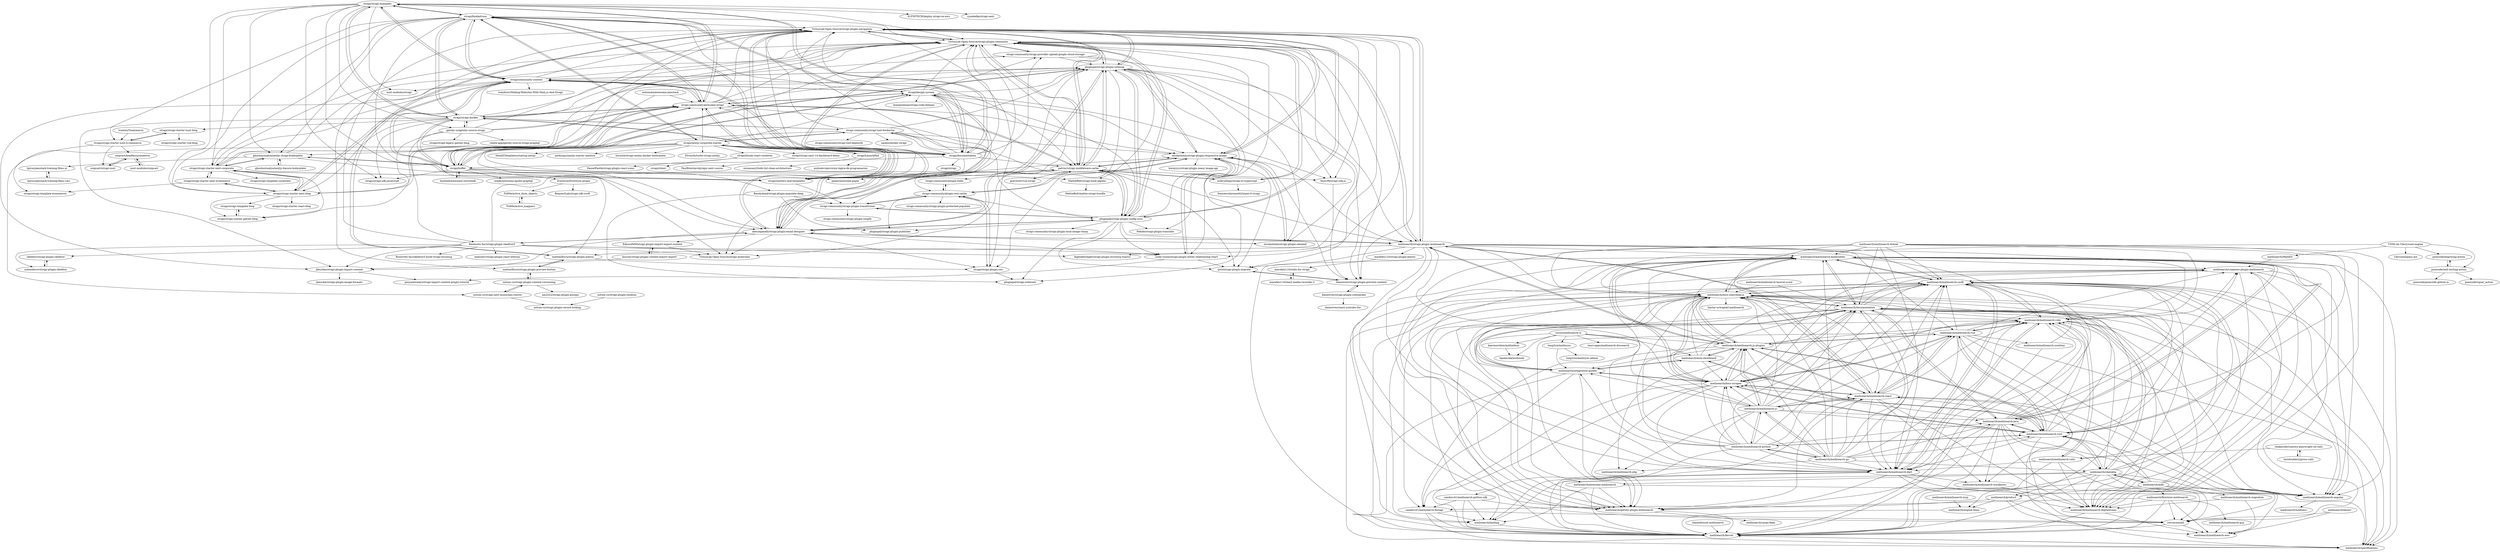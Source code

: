 digraph G {
"strapi/strapi-examples" -> "strapi/foodadvisor"
"strapi/strapi-examples" -> "strapi/strapi-docker"
"strapi/strapi-examples" -> "strapi-community/awesome-strapi"
"strapi/strapi-examples" -> "strapi/community-content"
"strapi/strapi-examples" -> "strapi/strapi-sdk-javascript"
"strapi/strapi-examples" -> "VirtusLab-Open-Source/strapi-plugin-comments"
"strapi/strapi-examples" -> "strapi/strapi-starter-next-blog"
"strapi/strapi-examples" -> "gatsby-uc/gatsby-source-strapi"
"strapi/strapi-examples" -> "61FINTECH/deploy-strapi-on-aws"
"strapi/strapi-examples" -> "strapi/buffet"
"strapi/strapi-examples" -> "strapi/strapi-starter-next-corporate"
"strapi/strapi-examples" -> "ryanbelke/strapi-next"
"strapi/strapi-examples" -> "ghoshnirmalya/nextjs-strapi-boilerplate"
"strapi/strapi-examples" -> "strapi/documentation"
"strapi/strapi-examples" -> "nuxt-modules/strapi" ["e"=1]
"ivanlori/Vuemmerce" -> "strapi/strapi-starter-nuxt-e-commerce" ["e"=1]
"shakacode/cypress-playwright-on-rails" -> "testdouble/cypress-rails"
"shakacode/cypress-playwright-on-rails" -> "meilisearch/meilisearch-rails"
"automata/awesome-jamstack" -> "strapi/buffet" ["e"=1]
"automata/awesome-jamstack" -> "strapi-community/awesome-strapi" ["e"=1]
"strapi/strapi-docker" -> "strapi/strapi-examples"
"strapi/strapi-docker" -> "strapi-community/awesome-strapi"
"strapi/strapi-docker" -> "strapi/strapi-sdk-javascript"
"strapi/strapi-docker" -> "strapi/buffet"
"strapi/strapi-docker" -> "gatsby-uc/gatsby-source-strapi"
"strapi/strapi-docker" -> "strapi/documentation"
"strapi/strapi-docker" -> "strapi/foodadvisor"
"strapi/strapi-docker" -> "strapi/community-content"
"strapi/strapi-docker" -> "strapi-community/strapi-provider-upload-google-cloud-storage"
"strapi/strapi-docker" -> "pluginpal/strapi-plugin-sitemap"
"strapi/strapi-docker" -> "VirtusLab-Open-Source/strapi-plugin-comments"
"strapi/strapi-docker" -> "strapi/strapi-starter-next-blog"
"strapi/strapi-docker" -> "jbeuckm/strapi-plugin-import-content"
"strapi/strapi-docker" -> "strapi-community/strapi-tool-dockerize"
"strapi/strapi-docker" -> "strapi/strapi-starter-nuxt-blog"
"erikvullings/strapi-to-typescript" -> "VirtusLab-Open-Source/strapi-plugin-comments"
"erikvullings/strapi-to-typescript" -> "patrixr/strapi-middleware-cache"
"erikvullings/strapi-to-typescript" -> "francescolorenzetti/types-4-strapi"
"strapi/foodadvisor" -> "strapi/strapi-examples"
"strapi/foodadvisor" -> "strapi-community/awesome-strapi"
"strapi/foodadvisor" -> "strapi/community-content"
"strapi/foodadvisor" -> "strapi/starters-and-templates"
"strapi/foodadvisor" -> "strapi/nextjs-corporate-starter"
"strapi/foodadvisor" -> "strapi/documentation"
"strapi/foodadvisor" -> "VirtusLab-Open-Source/strapi-plugin-comments"
"strapi/foodadvisor" -> "strapi/strapi-starter-next-blog"
"strapi/foodadvisor" -> "ghoshnirmalya/nextjs-strapi-boilerplate"
"strapi/foodadvisor" -> "strapi/strapi-starter-next-corporate"
"strapi/foodadvisor" -> "strapi/design-system"
"strapi/foodadvisor" -> "strapi/strapi-docker"
"strapi/foodadvisor" -> "strapi/buffet"
"strapi/foodadvisor" -> "VirtusLab-Open-Source/strapi-plugin-navigation"
"strapi/foodadvisor" -> "strapi/strapi-starter-nuxt-e-commerce"
"gatsby-uc/gatsby-source-strapi" -> "strapi/strapi-legacy-gatsby-blog"
"gatsby-uc/gatsby-source-strapi" -> "relate-app/gatsby-source-strapi-graphql"
"gatsby-uc/gatsby-source-strapi" -> "strapi/strapi-starter-gatsby-blog"
"gatsby-uc/gatsby-source-strapi" -> "strapi/strapi-docker"
"gatsby-uc/gatsby-source-strapi" -> "Roslovets-Inc/strapi-plugin-ckeditor5"
"gatsby-uc/gatsby-source-strapi" -> "VirtusLab-Open-Source/strapi-plugin-comments"
"gatsby-uc/gatsby-source-strapi" -> "VirtusLab-Open-Source/strapi-plugin-navigation"
"gatsby-uc/gatsby-source-strapi" -> "strapi-community/awesome-strapi"
"strapi-community/strapi-provider-upload-google-cloud-storage" -> "VirtusLab-Open-Source/strapi-plugin-comments"
"strapi-community/strapi-provider-upload-google-cloud-storage" -> "pluginpal/strapi-plugin-sitemap"
"strapi-community/strapi-provider-upload-google-cloud-storage" -> "Stun3R/strapi-sdk-js"
"strapi-community/strapi-provider-upload-google-cloud-storage" -> "MattieBelt/strapi-hook-algolia"
"lauthieb/awesome-storybook" -> "strapi/buffet" ["e"=1]
"meilisearch/MeiliES" -> "meilisearch/vuepress-plugin-meilisearch"
"strapi/buffet" -> "pluginpal/strapi-plugin-sitemap"
"strapi/buffet" -> "pnpm/awesome-pnpm" ["e"=1]
"strapi/buffet" -> "strapi-community/awesome-strapi"
"strapi/buffet" -> "lauthieb/awesome-storybook" ["e"=1]
"strapi/buffet" -> "strapi/community-content"
"strapi/buffet" -> "strapi/strapi-sdk-javascript"
"strapi/buffet" -> "VirtusLab-Open-Source/strapi-plugin-comments"
"strapi/buffet" -> "ooade/awesome-apollo-graphql" ["e"=1]
"strapi/buffet" -> "strapi/strapi-docker"
"strapi/buffet" -> "livestorm/livestorm-plugin"
"strapi/buffet" -> "strapi/design-system"
"strapi/buffet" -> "alexzaganelli/strapi-plugin-email-designer"
"strapi/buffet" -> "MattieBelt/strapi-hook-algolia"
"jbeuckm/strapi-plugin-import-content" -> "pouyamiralayi/strapi-import-content-plugin-tutorial"
"jbeuckm/strapi-plugin-import-content" -> "jbeuckm/strapi-plugin-image-formats"
"FidMe/active_form_objects" -> "FidMe/active_mappers"
"FidMe/active_mappers" -> "FidMe/active_form_objects"
"pluginpal/strapi-plugin-sitemap" -> "VirtusLab-Open-Source/strapi-plugin-comments"
"pluginpal/strapi-plugin-sitemap" -> "pluginpal/strapi-plugin-config-sync"
"pluginpal/strapi-plugin-sitemap" -> "VirtusLab-Open-Source/strapi-plugin-navigation"
"pluginpal/strapi-plugin-sitemap" -> "patrixr/strapi-middleware-cache"
"pluginpal/strapi-plugin-sitemap" -> "nicolashmln/strapi-plugin-responsive-image"
"pluginpal/strapi-plugin-sitemap" -> "strapi/strapi-plugin-seo"
"pluginpal/strapi-plugin-sitemap" -> "alexzaganelli/strapi-plugin-email-designer"
"pluginpal/strapi-plugin-sitemap" -> "pluginpal/strapi-webtools"
"pluginpal/strapi-plugin-sitemap" -> "strapi/buffet"
"pluginpal/strapi-plugin-sitemap" -> "pnpm/awesome-pnpm" ["e"=1]
"pluginpal/strapi-plugin-sitemap" -> "nicolashmln/strapi-plugin-oembed"
"pluginpal/strapi-plugin-sitemap" -> "Fekide/strapi-plugin-translate"
"pluginpal/strapi-plugin-sitemap" -> "danestves/strapi-plugin-preview-content"
"pluginpal/strapi-plugin-sitemap" -> "meilisearch/strapi-plugin-meilisearch"
"pluginpal/strapi-plugin-sitemap" -> "strapi/community-content"
"strapi-community/awesome-strapi" -> "VirtusLab-Open-Source/strapi-plugin-comments"
"strapi-community/awesome-strapi" -> "patrixr/strapi-middleware-cache"
"strapi-community/awesome-strapi" -> "alexzaganelli/strapi-plugin-email-designer"
"strapi-community/awesome-strapi" -> "VirtusLab-Open-Source/strapi-plugin-navigation"
"strapi-community/awesome-strapi" -> "strapi/strapi-examples"
"strapi-community/awesome-strapi" -> "strapi/strapi-docker"
"strapi-community/awesome-strapi" -> "strapi/buffet"
"strapi-community/awesome-strapi" -> "pluginpal/strapi-plugin-sitemap"
"strapi-community/awesome-strapi" -> "strapi/foodadvisor"
"strapi-community/awesome-strapi" -> "strapi/strapi-starter-next-blog"
"strapi-community/awesome-strapi" -> "nicolashmln/strapi-plugin-responsive-image"
"strapi-community/awesome-strapi" -> "strapi/design-system"
"strapi-community/awesome-strapi" -> "pluginpal/strapi-plugin-config-sync"
"strapi-community/awesome-strapi" -> "strapi/community-content"
"strapi-community/awesome-strapi" -> "strapi/strapi-starter-next-corporate"
"lazurey/strapi-plugin-content-export-import" -> "EdisonPeM/strapi-plugin-import-export-content"
"lazurey/strapi-plugin-content-export-import" -> "jbeuckm/strapi-plugin-import-content"
"meilisearch/meilisearch-laravel-scout" -> "meilisearch/docs-searchbar.js" ["e"=1]
"meilisearch/meilisearch-laravel-scout" -> "meilisearch/documentation" ["e"=1]
"strapi/strapi-starter-next-blog" -> "strapi/strapi-starter-next-corporate"
"strapi/strapi-starter-next-blog" -> "strapi/strapi-template-blog"
"strapi/strapi-starter-next-blog" -> "strapi/strapi-starter-react-blog"
"strapi/strapi-starter-next-blog" -> "strapi/strapi-starter-next-ecommerce"
"strapi/strapi-starter-next-blog" -> "strapi-community/awesome-strapi"
"strapi/strapi-starter-next-blog" -> "strapi/community-content"
"strapi/strapi-starter-next-blog" -> "strapi/strapi-starter-gatsby-blog"
"meilisearch/meilisearch-js" -> "meilisearch/meilisearch-js-plugins"
"meilisearch/meilisearch-js" -> "meilisearch/documentation"
"meilisearch/meilisearch-js" -> "meilisearch/meilisearch-react"
"meilisearch/meilisearch-js" -> "meilisearch/meilisearch-vue"
"meilisearch/meilisearch-js" -> "meilisearch/meilisearch-python"
"meilisearch/meilisearch-js" -> "meilisearch/docs-scraper"
"meilisearch/meilisearch-js" -> "meilisearch/meilisearch-swift"
"meilisearch/meilisearch-js" -> "meilisearch/meilisearch-go"
"meilisearch/meilisearch-js" -> "meilisearch/meilisearch-rust"
"meilisearch/meilisearch-js" -> "meilisearch/meilisearch-php" ["e"=1]
"meilisearch/meilisearch-js" -> "meilisearch/strapi-plugin-meilisearch"
"meilisearch/meilisearch-js" -> "meilisearch/docs-searchbar.js"
"meilisearch/meilisearch-js" -> "meilisearch/integration-guides"
"meilisearch/meilisearch-js" -> "meilisearch/meilisearch-dart"
"meilisearch/meilisearch-js" -> "meilisearch/meilisearch-java"
"meilisearch/meilisearch-symfony" -> "meilisearch/meilisearch-swift" ["e"=1]
"meilisearch/meilisearch-symfony" -> "meilisearch/meilisearch-dart" ["e"=1]
"ghoshnirmalya/nextjs-hasura-boilerplate" -> "ghoshnirmalya/nextjs-strapi-boilerplate" ["e"=1]
"ghoshnirmalya/nextjs-strapi-boilerplate" -> "ghoshnirmalya/nextjs-hasura-boilerplate" ["e"=1]
"ghoshnirmalya/nextjs-strapi-boilerplate" -> "strapi/starters-and-templates"
"ghoshnirmalya/nextjs-strapi-boilerplate" -> "alexzaganelli/strapi-plugin-email-designer"
"ghoshnirmalya/nextjs-strapi-boilerplate" -> "strapi/strapi-starter-next-corporate"
"ghoshnirmalya/nextjs-strapi-boilerplate" -> "tpiros/jamstack-training-films-ui"
"ghoshnirmalya/nextjs-strapi-boilerplate" -> "VirtusLab-Open-Source/strapi-plugin-comments"
"meilisearch/milli" -> "meilisearch/charabia"
"meilisearch/milli" -> "meilisearch/meilisearch-swift"
"meilisearch/milli" -> "irevoire/mieli"
"meilisearch/milli" -> "meilisearch/meilisearch-migration"
"meilisearch/milli" -> "meilisearch/meilisearch-react"
"meilisearch/milli" -> "meilisearch/product"
"meilisearch/milli" -> "meilisearch/meilisearch-aws"
"meilisearch/milli" -> "meilisearch/meilisearch-rust"
"meilisearch/milli" -> "meilisearch/meilisearch-digitalocean"
"meilisearch/milli" -> "meilisearch/firestore-meilisearch"
"meilisearch/milli" -> "meilisearch/documentation"
"CSML-by-Clevy/csml-engine" -> "ponicode/dogstring-action"
"CSML-by-Clevy/csml-engine" -> "ponicode/unit-testing-action"
"CSML-by-Clevy/csml-engine" -> "Clevyio/nopass.me"
"CSML-by-Clevy/csml-engine" -> "meilisearch/docs-searchbar.js"
"CSML-by-Clevy/csml-engine" -> "meilisearch/MeiliES"
"strapi/community-content" -> "VirtusLab-Open-Source/strapi-plugin-comments"
"strapi/community-content" -> "pluginpal/strapi-plugin-sitemap"
"strapi/community-content" -> "patrixr/strapi-middleware-cache"
"strapi/community-content" -> "strapi/foodadvisor"
"strapi/community-content" -> "strapi/buffet"
"strapi/community-content" -> "strapi/strapi-examples"
"strapi/community-content" -> "strapi-community/awesome-strapi"
"strapi/community-content" -> "jbeuckm/strapi-plugin-import-content"
"strapi/community-content" -> "strapi/strapi-starter-next-blog"
"strapi/community-content" -> "VirtusLab-Open-Source/strapi-plugin-navigation"
"strapi/community-content" -> "strapi/documentation"
"strapi/community-content" -> "nuxt-modules/strapi" ["e"=1]
"strapi/community-content" -> "strapi/design-system"
"strapi/community-content" -> "ivandoric/Making-Websites-With-Next.js-And-Strapi"
"strapi/community-content" -> "strapi/strapi-starter-next-corporate"
"patrixr/strapi-middleware-cache" -> "VirtusLab-Open-Source/strapi-plugin-comments"
"patrixr/strapi-middleware-cache" -> "strapi-community/plugin-rest-cache"
"patrixr/strapi-middleware-cache" -> "ijsto/strapi-plugin-migrate"
"patrixr/strapi-middleware-cache" -> "VirtusLab-Open-Source/strapi-plugin-navigation"
"patrixr/strapi-middleware-cache" -> "pluginpal/strapi-plugin-sitemap"
"patrixr/strapi-middleware-cache" -> "nicolashmln/strapi-plugin-responsive-image"
"patrixr/strapi-middleware-cache" -> "alexzaganelli/strapi-plugin-email-designer"
"patrixr/strapi-middleware-cache" -> "VirtusLab-Open-Source/strapi-molecules"
"patrixr/strapi-middleware-cache" -> "strapi-community/plugin-redis"
"patrixr/strapi-middleware-cache" -> "erikvullings/strapi-to-typescript"
"patrixr/strapi-middleware-cache" -> "Stun3R/strapi-sdk-js"
"patrixr/strapi-middleware-cache" -> "pluginpal/strapi-plugin-config-sync"
"patrixr/strapi-middleware-cache" -> "meilisearch/strapi-plugin-meilisearch"
"patrixr/strapi-middleware-cache" -> "strapi-community/awesome-strapi"
"patrixr/strapi-middleware-cache" -> "gravitybv/vue-strapi"
"meilisearch/integration-guides" -> "meilisearch/meilisearch-swift"
"meilisearch/integration-guides" -> "meilisearch/docs-searchbar.js"
"meilisearch/integration-guides" -> "meilisearch/devrel"
"meilisearch/integration-guides" -> "meilisearch/documentation"
"meilisearch/integration-guides" -> "meilisearch/gatsby-plugin-meilisearch"
"meilisearch/integration-guides" -> "sanders41/meilisearch-fastapi"
"meilisearch/integration-guides" -> "meilisearch/mini-dashboard"
"meilisearch/integration-guides" -> "meilisearch/docs-scraper"
"meilisearch/meilisearch-react" -> "meilisearch/meilisearch-js-plugins"
"meilisearch/meilisearch-react" -> "meilisearch/meilisearch-swift"
"meilisearch/meilisearch-react" -> "meilisearch/specifications"
"meilisearch/meilisearch-react" -> "meilisearch/gatsby-plugin-meilisearch"
"meilisearch/meilisearch-react" -> "meilisearch/meilisearch-dart"
"meilisearch/meilisearch-react" -> "meilisearch/meilisearch-wordpress"
"meilisearch/meilisearch-react" -> "meilisearch/docs-searchbar.js"
"meilisearch/meilisearch-react" -> "meilisearch/docs-scraper"
"meilisearch/meilisearch-react" -> "meilisearch/meilisearch-digitalocean"
"meilisearch/meilisearch-react" -> "meilisearch/devrel"
"meilisearch/meilisearch-react" -> "meilisearch/meilisearch-angular"
"meilisearch/meilisearch-react" -> "meilisearch/meilisearch-vue"
"meilisearch/meilisearch-react" -> "meilisearch/meilisearch-js"
"meilisearch/meilisearch-react" -> "meilisearch/strapi-plugin-meilisearch"
"meilisearch/meilisearch-react" -> "meilisearch/meilisearch-ruby"
"node-vision/strapi-plugin-entity-relationship-chart" -> "nicolashmln/strapi-plugin-responsive-image"
"node-vision/strapi-plugin-entity-relationship-chart" -> "ijsto/strapi-plugin-migrate"
"node-vision/strapi-plugin-entity-relationship-chart" -> "pouyamiralayi/strapi-import-content-plugin-tutorial"
"meilisearch/docs-searchbar.js" -> "meilisearch/docs-scraper"
"meilisearch/docs-searchbar.js" -> "meilisearch/meilisearch-swift"
"meilisearch/docs-searchbar.js" -> "meilisearch/devrel"
"meilisearch/docs-searchbar.js" -> "meilisearch/documentation"
"meilisearch/docs-searchbar.js" -> "meilisearch/landing"
"meilisearch/docs-searchbar.js" -> "sanders41/meilisearch-fastapi"
"meilisearch/docs-searchbar.js" -> "meilisearch/meilisearch-kubernetes"
"meilisearch/docs-searchbar.js" -> "meilisearch/meilisearch-dart"
"meilisearch/docs-searchbar.js" -> "meilisearch/meilisearch-js-plugins"
"meilisearch/docs-searchbar.js" -> "meilisearch/specifications"
"meilisearch/docs-searchbar.js" -> "meilisearch/meilisearch-digitalocean"
"meilisearch/docs-searchbar.js" -> "meilisearch/meilisearch-angular"
"meilisearch/docs-searchbar.js" -> "meilisearch/product"
"meilisearch/docs-searchbar.js" -> "hactar-is/wagtail-meilisearch"
"meilisearch/docs-searchbar.js" -> "meilisearch/gatsby-plugin-meilisearch"
"meilisearch/meilisearch-go" -> "meilisearch/meilisearch-swift"
"meilisearch/meilisearch-go" -> "meilisearch/meilisearch-rust"
"meilisearch/meilisearch-go" -> "meilisearch/documentation"
"meilisearch/meilisearch-go" -> "meilisearch/meilisearch-java"
"meilisearch/meilisearch-go" -> "meilisearch/meilisearch-python"
"meilisearch/meilisearch-go" -> "meilisearch/meilisearch-ruby"
"meilisearch/meilisearch-go" -> "meilisearch/meilisearch-js"
"meilisearch/meilisearch-go" -> "meilisearch/meilisearch-kubernetes"
"meilisearch/meilisearch-go" -> "meilisearch/meilisearch-react"
"meilisearch/meilisearch-go" -> "meilisearch/docs-searchbar.js"
"meilisearch/meilisearch-go" -> "meilisearch/charabia"
"meilisearch/meilisearch-go" -> "meilisearch/meilisearch-dart"
"meilisearch/meilisearch-go" -> "meilisearch/meilisearch-js-plugins"
"meilisearch/meilisearch-go" -> "meilisearch/meilisearch-php" ["e"=1]
"meilisearch/meilisearch-go" -> "meilisearch/docs-scraper"
"VirtusLab-Open-Source/strapi-plugin-comments" -> "VirtusLab-Open-Source/strapi-plugin-navigation"
"VirtusLab-Open-Source/strapi-plugin-comments" -> "pluginpal/strapi-plugin-sitemap"
"VirtusLab-Open-Source/strapi-plugin-comments" -> "alexzaganelli/strapi-plugin-email-designer"
"VirtusLab-Open-Source/strapi-plugin-comments" -> "patrixr/strapi-middleware-cache"
"VirtusLab-Open-Source/strapi-plugin-comments" -> "meilisearch/strapi-plugin-meilisearch"
"VirtusLab-Open-Source/strapi-plugin-comments" -> "VirtusLab-Open-Source/strapi-molecules"
"VirtusLab-Open-Source/strapi-plugin-comments" -> "erikvullings/strapi-to-typescript"
"VirtusLab-Open-Source/strapi-plugin-comments" -> "pluginpal/strapi-plugin-config-sync"
"VirtusLab-Open-Source/strapi-plugin-comments" -> "danestves/strapi-plugin-preview-content"
"VirtusLab-Open-Source/strapi-plugin-comments" -> "nicolashmln/strapi-plugin-responsive-image"
"VirtusLab-Open-Source/strapi-plugin-comments" -> "nicolashmln/strapi-plugin-oembed"
"VirtusLab-Open-Source/strapi-plugin-comments" -> "mattmilburn/strapi-plugin-menus"
"VirtusLab-Open-Source/strapi-plugin-comments" -> "node-vision/strapi-plugin-entity-relationship-chart"
"VirtusLab-Open-Source/strapi-plugin-comments" -> "fagbokforlaget/strapi-plugin-wysiwyg-toastui"
"VirtusLab-Open-Source/strapi-plugin-comments" -> "strapi-community/strapi-provider-upload-google-cloud-storage"
"meilisearch/meilisearch-js-plugins" -> "meilisearch/meilisearch-vue"
"meilisearch/meilisearch-js-plugins" -> "meilisearch/meilisearch-react"
"meilisearch/meilisearch-js-plugins" -> "meilisearch/docs-searchbar.js"
"meilisearch/meilisearch-js-plugins" -> "meilisearch/docs-scraper"
"meilisearch/meilisearch-js-plugins" -> "meilisearch/meilisearch-js"
"meilisearch/meilisearch-js-plugins" -> "meilisearch/mini-dashboard"
"meilisearch/meilisearch-js-plugins" -> "meilisearch/meilisearch-rust"
"meilisearch/meilisearch-js-plugins" -> "sanders41/meilisearch-fastapi"
"meilisearch/meilisearch-js-plugins" -> "meilisearch/integration-guides"
"meilisearch/meilisearch-js-plugins" -> "meilisearch/vuepress-plugin-meilisearch"
"meilisearch/meilisearch-js-plugins" -> "meilisearch/strapi-plugin-meilisearch"
"meilisearch/meilisearch-js-plugins" -> "meilisearch/meilisearch-ruby"
"meilisearch/meilisearch-js-plugins" -> "meilisearch/meilisearch-php" ["e"=1]
"meilisearch/meilisearch-js-plugins" -> "meilisearch/documentation"
"meilisearch/meilisearch-js-plugins" -> "meilisearch/meilisearch-kubernetes"
"ijsto/strapi-plugin-migrate" -> "danestves/strapi-plugin-preview-content"
"strapi/strapi-starter-gatsby-blog" -> "strapi/strapi-template-blog"
"testdouble/cypress-rails" -> "shakacode/cypress-playwright-on-rails"
"meilisearch/meilisearch-python" -> "meilisearch/docs-scraper"
"meilisearch/meilisearch-python" -> "meilisearch/meilisearch-rust"
"meilisearch/meilisearch-python" -> "meilisearch/meilisearch-swift"
"meilisearch/meilisearch-python" -> "meilisearch/meilisearch-dart"
"meilisearch/meilisearch-python" -> "meilisearch/documentation"
"meilisearch/meilisearch-python" -> "meilisearch/meilisearch-kubernetes"
"meilisearch/meilisearch-python" -> "meilisearch/meilisearch-react"
"meilisearch/meilisearch-python" -> "meilisearch/meilisearch-js"
"meilisearch/meilisearch-python" -> "meilisearch/docs-searchbar.js"
"meilisearch/meilisearch-python" -> "meilisearch/meilisearch-js-plugins"
"meilisearch/meilisearch-python" -> "sanders41/meilisearch-python-sdk"
"meilisearch/meilisearch-python" -> "meilisearch/meilisearch-go"
"meilisearch/meilisearch-python" -> "meilisearch/meilisearch-java"
"meilisearch/meilisearch-python" -> "meilisearch/integration-guides"
"meilisearch/meilisearch-python" -> "meilisearch/meilisearch-ruby"
"meilisearch/documentation" -> "meilisearch/meilisearch-swift"
"meilisearch/documentation" -> "meilisearch/devrel"
"meilisearch/documentation" -> "meilisearch/docs-searchbar.js"
"meilisearch/documentation" -> "meilisearch/docs-scraper"
"meilisearch/documentation" -> "meilisearch/specifications"
"meilisearch/documentation" -> "meilisearch/vuepress-plugin-meilisearch"
"meilisearch/documentation" -> "meilisearch/meilisearch-kubernetes"
"meilisearch/documentation" -> "meilisearch/landing"
"meilisearch/documentation" -> "meilisearch/integration-guides"
"meilisearch/documentation" -> "meilisearch/meilisearch-java"
"meilisearch/documentation" -> "meilisearch/meilisearch-dart"
"meilisearch/documentation" -> "meilisearch/charabia"
"meilisearch/documentation" -> "meilisearch/meilisearch-digitalocean"
"meilisearch/documentation" -> "meilisearch/meilisearch-angular"
"meilisearch/documentation" -> "meilisearch/meilisearch-ruby"
"strapi/strapi-starter-nuxt-blog" -> "strapi/strapi-starter-nuxt-e-commerce"
"strapi/strapi-starter-nuxt-blog" -> "strapi/strapi-starter-vue-blog"
"meilisearch/meilisearch-java" -> "meilisearch/meilisearch-swift"
"meilisearch/meilisearch-java" -> "meilisearch/meilisearch-dart"
"meilisearch/meilisearch-java" -> "meilisearch/documentation"
"meilisearch/meilisearch-java" -> "meilisearch/meilisearch-kubernetes"
"meilisearch/meilisearch-java" -> "meilisearch/meilisearch-ruby"
"meilisearch/meilisearch-java" -> "meilisearch/meilisearch-digitalocean"
"meilisearch/meilisearch-java" -> "meilisearch/meilisearch-angular"
"meilisearch/meilisearch-java" -> "meilisearch/meilisearch-rust"
"meilisearch/meilisearch-java" -> "meilisearch/docs-scraper"
"meilisearch/meilisearch-java" -> "meilisearch/devrel"
"meilisearch/meilisearch-java" -> "meilisearch/docs-searchbar.js"
"meilisearch/meilisearch-java" -> "meilisearch/charabia"
"meilisearch/meilisearch-java" -> "meilisearch/gatsby-plugin-meilisearch"
"meilisearch/meilisearch-java" -> "meilisearch/meilisearch-wordpress"
"meilisearch/meilisearch-java" -> "meilisearch/vuepress-plugin-meilisearch"
"meilisearch/meilisearch-ruby" -> "meilisearch/meilisearch-rails"
"meilisearch/meilisearch-ruby" -> "meilisearch/meilisearch-swift"
"meilisearch/meilisearch-ruby" -> "meilisearch/meilisearch-dart"
"meilisearch/meilisearch-ruby" -> "meilisearch/meilisearch-angular"
"meilisearch/meilisearch-ruby" -> "meilisearch/gatsby-plugin-meilisearch"
"meilisearch/meilisearch-ruby" -> "meilisearch/vuepress-plugin-meilisearch"
"meilisearch/meilisearch-ruby" -> "meilisearch/meilisearch-digitalocean"
"meilisearch/meilisearch-ruby" -> "meilisearch/devrel"
"meilisearch/meilisearch-ruby" -> "meilisearch/meilisearch-vue"
"meilisearch/meilisearch-ruby" -> "meilisearch/specifications"
"meilisearch/meilisearch-ruby" -> "meilisearch/docs-searchbar.js"
"meilisearch/meilisearch-kubernetes" -> "meilisearch/meilisearch-swift"
"meilisearch/meilisearch-kubernetes" -> "meilisearch/meilisearch-dart"
"meilisearch/meilisearch-kubernetes" -> "meilisearch/docs-searchbar.js"
"meilisearch/meilisearch-kubernetes" -> "meilisearch/meilisearch-rust"
"meilisearch/meilisearch-kubernetes" -> "meilisearch/devrel"
"meilisearch/meilisearch-kubernetes" -> "meilisearch/meilisearch-angular"
"meilisearch/meilisearch-kubernetes" -> "meilisearch/documentation"
"meilisearch/meilisearch-kubernetes" -> "meilisearch/gatsby-plugin-meilisearch"
"meilisearch/meilisearch-kubernetes" -> "meilisearch/docs-scraper"
"meilisearch/meilisearch-kubernetes" -> "meilisearch/meilisearch-ruby"
"meilisearch/meilisearch-kubernetes" -> "meilisearch/meilisearch-java"
"meilisearch/meilisearch-kubernetes" -> "meilisearch/vuepress-plugin-meilisearch"
"meilisearch/meilisearch-kubernetes" -> "meilisearch/specifications"
"meilisearch/meilisearch-kubernetes" -> "meilisearch/meilisearch-digitalocean"
"meilisearch/meilisearch-kubernetes" -> "meilisearch/landing"
"snipcart/headlesscommerce" -> "snipcart/strapi-nuxt"
"snipcart/headlesscommerce" -> "nuxt-modules/snipcart"
"meilisearch/meilisearch-dotnet" -> "meilisearch/meilisearch-dart"
"meilisearch/meilisearch-dotnet" -> "meilisearch/meilisearch-swift"
"meilisearch/meilisearch-dotnet" -> "meilisearch/meilisearch-angular"
"meilisearch/meilisearch-dotnet" -> "meilisearch/meilisearch-kubernetes"
"meilisearch/meilisearch-dotnet" -> "meilisearch/docs-searchbar.js"
"meilisearch/meilisearch-dotnet" -> "meilisearch/meilisearch-ruby"
"meilisearch/meilisearch-dotnet" -> "meilisearch/documentation"
"meilisearch/meilisearch-dotnet" -> "meilisearch/devrel"
"meilisearch/meilisearch-dotnet" -> "meilisearch/meilisearch-react"
"meilisearch/meilisearch-dotnet" -> "meilisearch/gatsby-plugin-meilisearch"
"meilisearch/meilisearch-dotnet" -> "meilisearch/meilisearch-java"
"MattieBelt/strapi-hook-algolia" -> "MattieBelt/mattie-strapi-bundle"
"meilisearch/meilisearch-rust" -> "meilisearch/meilisearch-swift"
"meilisearch/meilisearch-rust" -> "meilisearch/meilisearch-kubernetes"
"meilisearch/meilisearch-rust" -> "meilisearch/meilisearch-dart"
"meilisearch/meilisearch-rust" -> "meilisearch/charabia"
"meilisearch/meilisearch-rust" -> "meilisearch/docs-scraper"
"meilisearch/meilisearch-rust" -> "meilisearch/meilisearch-ruby"
"meilisearch/meilisearch-rust" -> "meilisearch/documentation"
"meilisearch/meilisearch-rust" -> "meilisearch/docs-searchbar.js"
"meilisearch/meilisearch-rust" -> "meilisearch/meilisearch-js-plugins"
"meilisearch/meilisearch-rust" -> "meilisearch/meilisearch-vue"
"meilisearch/meilisearch-rust" -> "meilisearch/mini-dashboard"
"meilisearch/meilisearch-rust" -> "meilisearch/meilisearch-angular"
"meilisearch/meilisearch-rust" -> "meilisearch/meilisearch-python"
"meilisearch/meilisearch-rust" -> "irevoire/mieli"
"meilisearch/meilisearch-rust" -> "meilisearch/meilisearch-java"
"meilisearch/docs-scraper" -> "meilisearch/docs-searchbar.js"
"meilisearch/docs-scraper" -> "meilisearch/meilisearch-swift"
"meilisearch/docs-scraper" -> "meilisearch/documentation"
"meilisearch/docs-scraper" -> "meilisearch/vuepress-plugin-meilisearch"
"meilisearch/docs-scraper" -> "meilisearch/meilisearch-kubernetes"
"meilisearch/docs-scraper" -> "sanders41/meilisearch-fastapi"
"meilisearch/docs-scraper" -> "meilisearch/meilisearch-dart"
"meilisearch/docs-scraper" -> "meilisearch/meilisearch-js-plugins"
"meilisearch/docs-scraper" -> "meilisearch/meilisearch-rust"
"meilisearch/docs-scraper" -> "meilisearch/meilisearch-react"
"meilisearch/docs-scraper" -> "meilisearch/integration-guides"
"meilisearch/docs-scraper" -> "meilisearch/meilisearch-ruby"
"meilisearch/docs-scraper" -> "meilisearch/devrel"
"meilisearch/docs-scraper" -> "meilisearch/meilisearch-vue"
"meilisearch/docs-scraper" -> "meilisearch/gatsby-plugin-meilisearch"
"meilisearch/meilisearch-swift" -> "meilisearch/meilisearch-angular"
"meilisearch/meilisearch-swift" -> "meilisearch/meilisearch-dart"
"meilisearch/meilisearch-swift" -> "meilisearch/meilisearch-digitalocean"
"meilisearch/meilisearch-swift" -> "meilisearch/devrel"
"meilisearch/meilisearch-swift" -> "meilisearch/gatsby-plugin-meilisearch"
"meilisearch/meilisearch-swift" -> "meilisearch/specifications"
"meilisearch/meilisearch-swift" -> "meilisearch/meilisearch-kubernetes"
"meilisearch/meilisearch-swift" -> "meilisearch/docs-searchbar.js"
"meilisearch/meilisearch-digitalocean" -> "meilisearch/meilisearch-aws"
"meilisearch/meilisearch-digitalocean" -> "meilisearch/devrel"
"meilisearch/meilisearch-vue" -> "meilisearch/meilisearch-js-plugins"
"meilisearch/meilisearch-vue" -> "meilisearch/meilisearch-swift"
"meilisearch/meilisearch-vue" -> "meilisearch/meilisearch-dart"
"meilisearch/meilisearch-vue" -> "meilisearch/meilisearch-ruby"
"meilisearch/meilisearch-vue" -> "meilisearch/meilisearch-angular"
"meilisearch/meilisearch-vue" -> "meilisearch/meilisearch-wordpress"
"meilisearch/meilisearch-vue" -> "meilisearch/vuepress-plugin-meilisearch"
"meilisearch/meilisearch-vue" -> "meilisearch/gatsby-plugin-meilisearch"
"meilisearch/meilisearch-vue" -> "meilisearch/meilisearch-symfony" ["e"=1]
"meilisearch/meilisearch-vue" -> "meilisearch/meilisearch-react"
"meilisearch/meilisearch-vue" -> "meilisearch/docs-scraper"
"meilisearch/meilisearch-vue" -> "meilisearch/meilisearch-rust"
"meilisearch/meilisearch-vue" -> "meilisearch/specifications"
"meilisearch/meilisearch-wordpress" -> "meilisearch/meilisearch-digitalocean"
"nicolashmln/strapi-plugin-responsive-image" -> "nicolashmln/strapi-plugin-oembed"
"nicolashmln/strapi-plugin-responsive-image" -> "ijsto/strapi-plugin-migrate"
"nicolashmln/strapi-plugin-responsive-image" -> "VirtusLab-Open-Source/strapi-plugin-navigation"
"nicolashmln/strapi-plugin-responsive-image" -> "danestves/strapi-plugin-preview-content"
"nicolashmln/strapi-plugin-responsive-image" -> "patrixr/strapi-middleware-cache"
"nicolashmln/strapi-plugin-responsive-image" -> "pluginpal/strapi-plugin-sitemap"
"nicolashmln/strapi-plugin-responsive-image" -> "node-vision/strapi-plugin-entity-relationship-chart"
"nicolashmln/strapi-plugin-responsive-image" -> "alexzaganelli/strapi-plugin-email-designer"
"nicolashmln/strapi-plugin-responsive-image" -> "meilisearch/strapi-plugin-meilisearch"
"nicolashmln/strapi-plugin-responsive-image" -> "kwinyyyc/strapi-plugin-zeasy-image-api"
"strapi/strapi-starter-next-corporate" -> "strapi/strapi-starter-next-blog"
"strapi/strapi-starter-next-corporate" -> "strapi/strapi-template-corporate"
"strapi/strapi-starter-next-corporate" -> "strapi/strapi-starter-next-ecommerce"
"strapi/strapi-starter-next-corporate" -> "ghoshnirmalya/nextjs-strapi-boilerplate"
"strapi/strapi-starter-next-corporate" -> "strapi/strapi-starter-gatsby-blog"
"strapi/strapi-starter-next-corporate" -> "VirtusLab-Open-Source/strapi-plugin-comments"
"strapi/strapi-starter-next-corporate" -> "strapi/starters-and-templates"
"strapi/strapi-starter-next-corporate" -> "strapi-community/awesome-strapi"
"strapi/strapi-starter-nuxt-e-commerce" -> "snipcart/strapi-nuxt"
"strapi/strapi-starter-nuxt-e-commerce" -> "strapi/strapi-starter-nuxt-blog"
"strapi/strapi-starter-nuxt-e-commerce" -> "strapi/strapi-template-ecommerce"
"strapi/strapi-starter-nuxt-e-commerce" -> "snipcart/headlesscommerce"
"snipcart/strapi-nuxt" -> "snipcart/headlesscommerce"
"meilisearch/vuepress-plugin-meilisearch" -> "meilisearch/devrel"
"meilisearch/vuepress-plugin-meilisearch" -> "meilisearch/gatsby-plugin-meilisearch"
"meilisearch/vuepress-plugin-meilisearch" -> "meilisearch/meilisearch-digitalocean"
"meilisearch/vuepress-plugin-meilisearch" -> "meilisearch/meilisearch-angular"
"meilisearch/vuepress-plugin-meilisearch" -> "irevoire/mieli"
"meilisearch/vuepress-plugin-meilisearch" -> "meilisearch/meilisearch-swift"
"marefati110/strapi-plugin-elastic" -> "marefati110/redis-for-strapi"
"ponicode/unit-testing-action" -> "ponicode/dogstring-action"
"ponicode/unit-testing-action" -> "ponicode/ponicode.github.io"
"ponicode/unit-testing-action" -> "ponicode/squar_action"
"ponicode/dogstring-action" -> "ponicode/unit-testing-action"
"marefati110/redis-for-strapi" -> "marefati110/react-media-recorder-2"
"strapi/documentation" -> "strapi/foodadvisor"
"strapi/documentation" -> "strapi/community-content"
"strapi/documentation" -> "strapi/design-system"
"strapi/documentation" -> "VirtusLab-Open-Source/strapi-plugin-comments"
"strapi/documentation" -> "strapi/strapi-docker"
"strapi/documentation" -> "strapi-community/awesome-strapi"
"strapi/documentation" -> "strapi/strapi-examples"
"strapi/documentation" -> "patrixr/strapi-middleware-cache"
"strapi/documentation" -> "strapi/strapi" ["e"=1]
"strapi/documentation" -> "VirtusLab-Open-Source/strapi-plugin-navigation"
"strapi/documentation" -> "strapi-community/strapi-tool-dockerize"
"strapi/documentation" -> "strapi/starters-and-templates"
"strapi/documentation" -> "strapi/buffet"
"strapi/documentation" -> "strapi/nextjs-corporate-starter"
"strapi/documentation" -> "strapi-community/strapi-provider-upload-google-cloud-storage"
"EdisonPeM/strapi-plugin-import-export-content" -> "lazurey/strapi-plugin-content-export-import"
"EdisonPeM/strapi-plugin-import-export-content" -> "VirtusLab-Open-Source/strapi-molecules"
"Roslovets-Inc/strapi-plugin-ckeditor5" -> "Roslovets-Inc/ckeditor5-build-strapi-wysiwyg"
"Roslovets-Inc/strapi-plugin-ckeditor5" -> "alexzaganelli/strapi-plugin-email-designer"
"Roslovets-Inc/strapi-plugin-ckeditor5" -> "nshenderov/strapi-plugin-ckeditor"
"Roslovets-Inc/strapi-plugin-ckeditor5" -> "fagbokforlaget/strapi-plugin-wysiwyg-toastui"
"Roslovets-Inc/strapi-plugin-ckeditor5" -> "nicolashmln/strapi-plugin-responsive-image"
"Roslovets-Inc/strapi-plugin-ckeditor5" -> "ckeditor/strapi-plugin-ckeditor"
"Roslovets-Inc/strapi-plugin-ckeditor5" -> "melishev/strapi-plugin-react-editorjs"
"Roslovets-Inc/strapi-plugin-ckeditor5" -> "node-vision/strapi-plugin-entity-relationship-chart"
"Roslovets-Inc/strapi-plugin-ckeditor5" -> "VirtusLab-Open-Source/strapi-plugin-navigation"
"Roslovets-Inc/strapi-plugin-ckeditor5" -> "jbeuckm/strapi-plugin-import-content"
"Roslovets-Inc/strapi-plugin-ckeditor5" -> "VirtusLab-Open-Source/strapi-molecules"
"strapi/strapi-starter-next-ecommerce" -> "strapi/strapi-starter-next-corporate"
"strapi/strapi-starter-next-ecommerce" -> "strapi/strapi-starter-next-blog"
"strapi/strapi-starter-next-ecommerce" -> "strapi/strapi-template-ecommerce"
"VirtusLab-Open-Source/strapi-plugin-navigation" -> "VirtusLab-Open-Source/strapi-plugin-comments"
"VirtusLab-Open-Source/strapi-plugin-navigation" -> "nicolashmln/strapi-plugin-responsive-image"
"VirtusLab-Open-Source/strapi-plugin-navigation" -> "pluginpal/strapi-plugin-sitemap"
"VirtusLab-Open-Source/strapi-plugin-navigation" -> "alexzaganelli/strapi-plugin-email-designer"
"VirtusLab-Open-Source/strapi-plugin-navigation" -> "VirtusLab-Open-Source/strapi-molecules"
"VirtusLab-Open-Source/strapi-plugin-navigation" -> "patrixr/strapi-middleware-cache"
"VirtusLab-Open-Source/strapi-plugin-navigation" -> "danestves/strapi-plugin-preview-content"
"VirtusLab-Open-Source/strapi-plugin-navigation" -> "mattmilburn/strapi-plugin-menus"
"VirtusLab-Open-Source/strapi-plugin-navigation" -> "mattmilburn/strapi-plugin-preview-button"
"VirtusLab-Open-Source/strapi-plugin-navigation" -> "meilisearch/strapi-plugin-meilisearch"
"VirtusLab-Open-Source/strapi-plugin-navigation" -> "strapi/strapi-plugin-seo"
"VirtusLab-Open-Source/strapi-plugin-navigation" -> "ijsto/strapi-plugin-migrate"
"VirtusLab-Open-Source/strapi-plugin-navigation" -> "pluginpal/strapi-plugin-config-sync"
"VirtusLab-Open-Source/strapi-plugin-navigation" -> "node-vision/strapi-plugin-entity-relationship-chart"
"VirtusLab-Open-Source/strapi-plugin-navigation" -> "Stun3R/strapi-sdk-js"
"meilisearch/charabia" -> "meilisearch/devrel"
"meilisearch/charabia" -> "meilisearch/milli"
"meilisearch/charabia" -> "irevoire/mieli"
"meilisearch/charabia" -> "meilisearch/landing"
"meilisearch/charabia" -> "meilisearch/meilisearch-swift"
"meilisearch/charabia" -> "meilisearch/engine-team"
"meilisearch/charabia" -> "meilisearch/vuepress-plugin-meilisearch"
"meilisearch/charabia" -> "meilisearch/documentation"
"meilisearch/charabia" -> "meilisearch/meilisearch-rust"
"meilisearch/charabia" -> "meilisearch/awesome-meilisearch"
"meilisearch/charabia" -> "meilisearch/specifications"
"meilisearch/charabia" -> "meilisearch/meilisearch-digitalocean"
"meilisearch/charabia" -> "meilisearch/meilisearch-ruby"
"danestves/strapi-plugin-colorpicker" -> "danestves/strapi-plugin-preview-content"
"danestves/strapi-plugin-colorpicker" -> "danestves/react-youtube-lite"
"meilisearch/strapi-plugin-meilisearch" -> "meilisearch/docs-searchbar.js"
"meilisearch/strapi-plugin-meilisearch" -> "meilisearch/meilisearch-swift"
"meilisearch/strapi-plugin-meilisearch" -> "VirtusLab-Open-Source/strapi-plugin-comments"
"meilisearch/strapi-plugin-meilisearch" -> "meilisearch/gatsby-plugin-meilisearch"
"meilisearch/strapi-plugin-meilisearch" -> "alexzaganelli/strapi-plugin-email-designer"
"meilisearch/strapi-plugin-meilisearch" -> "meilisearch/meilisearch-kubernetes"
"meilisearch/strapi-plugin-meilisearch" -> "ijsto/strapi-plugin-migrate"
"meilisearch/strapi-plugin-meilisearch" -> "meilisearch/meilisearch-react"
"meilisearch/strapi-plugin-meilisearch" -> "meilisearch/meilisearch-dart"
"meilisearch/strapi-plugin-meilisearch" -> "meilisearch/meilisearch-js-plugins"
"meilisearch/strapi-plugin-meilisearch" -> "marefati110/strapi-plugin-elastic"
"meilisearch/strapi-plugin-meilisearch" -> "meilisearch/meilisearch-ruby"
"meilisearch/strapi-plugin-meilisearch" -> "mattmilburn/strapi-plugin-menus"
"meilisearch/strapi-plugin-meilisearch" -> "VirtusLab-Open-Source/strapi-plugin-navigation"
"meilisearch/strapi-plugin-meilisearch" -> "meilisearch/meilisearch-vue"
"alexzaganelli/strapi-plugin-email-designer" -> "VirtusLab-Open-Source/strapi-plugin-comments"
"alexzaganelli/strapi-plugin-email-designer" -> "VirtusLab-Open-Source/strapi-plugin-navigation"
"alexzaganelli/strapi-plugin-email-designer" -> "patrixr/strapi-middleware-cache"
"alexzaganelli/strapi-plugin-email-designer" -> "meilisearch/strapi-plugin-meilisearch"
"alexzaganelli/strapi-plugin-email-designer" -> "nicolashmln/strapi-plugin-responsive-image"
"alexzaganelli/strapi-plugin-email-designer" -> "pluginpal/strapi-plugin-sitemap"
"alexzaganelli/strapi-plugin-email-designer" -> "VirtusLab-Open-Source/strapi-molecules"
"alexzaganelli/strapi-plugin-email-designer" -> "pluginpal/strapi-plugin-config-sync"
"alexzaganelli/strapi-plugin-email-designer" -> "Roslovets-Inc/strapi-plugin-ckeditor5"
"alexzaganelli/strapi-plugin-email-designer" -> "nicolashmln/strapi-plugin-oembed"
"alexzaganelli/strapi-plugin-email-designer" -> "EdisonPeM/strapi-plugin-import-export-content"
"alexzaganelli/strapi-plugin-email-designer" -> "node-vision/strapi-plugin-entity-relationship-chart"
"alexzaganelli/strapi-plugin-email-designer" -> "strapi/strapi-plugin-seo"
"alexzaganelli/strapi-plugin-email-designer" -> "strapi-community/awesome-strapi"
"alexzaganelli/strapi-plugin-email-designer" -> "jbeuckm/strapi-plugin-import-content"
"meilisearch/meilisearch-rails" -> "meilisearch/meilisearch-ruby"
"meilisearch/meilisearch-rails" -> "meilisearch/meilisearch-swift"
"meilisearch/meilisearch-rails" -> "meilisearch/meilisearch-digitalocean"
"meilisearch/meilisearch-rails" -> "meilisearch/devrel"
"meilisearch/meilisearch-rails" -> "irevoire/mieli"
"meilisearch/meilisearch-rails" -> "meilisearch/meilisearch-dart"
"strapi/design-system" -> "pluginpal/strapi-plugin-sitemap"
"strapi/design-system" -> "nicolashmln/strapi-plugin-responsive-image"
"strapi/design-system" -> "pluginpal/strapi-plugin-config-sync"
"strapi/design-system" -> "VirtusLab-Open-Source/strapi-plugin-comments"
"strapi/design-system" -> "strapi-community/awesome-strapi"
"strapi/design-system" -> "VirtusLab-Open-Source/strapi-plugin-navigation"
"strapi/design-system" -> "strapi/starters-and-templates"
"strapi/design-system" -> "strapi/buffet"
"strapi/design-system" -> "strapi/community-content"
"strapi/design-system" -> "strapi/documentation"
"strapi/design-system" -> "Stun3R/strapi-sdk-js"
"strapi/design-system" -> "boazpoolman/strapi-code-themes"
"strapi/design-system" -> "strapi-community/strapi-provider-upload-google-cloud-storage"
"meilisearch/product" -> "irevoire/mieli"
"meilisearch/product" -> "sanders41/meilisearch-fastapi"
"meilisearch/product" -> "meilisearch/meilisearch-aws"
"meilisearch/product" -> "meilisearch/engine-team"
"meilisearch/specifications" -> "meilisearch/devrel"
"meilisearch/devrel" -> "meilisearch/specifications"
"meilisearch/meilisearch-dart" -> "meilisearch/meilisearch-angular"
"meilisearch/meilisearch-dart" -> "meilisearch/meilisearch-swift"
"meilisearch/meilisearch-dart" -> "meilisearch/meilisearch-digitalocean"
"meilisearch/meilisearch-dart" -> "meilisearch/devrel"
"meilisearch/meilisearch-dart" -> "meilisearch/meilisearch-wordpress"
"meilisearch/meilisearch-dart" -> "meilisearch/meilisearch-ruby"
"meilisearch/meilisearch-dart" -> "meilisearch/gatsby-plugin-meilisearch"
"meilisearch/meilisearch-dart" -> "meilisearch/landing"
"meilisearch/meilisearch-angular" -> "meilisearch/madness"
"meilisearch/mini-dashboard" -> "meilisearch/integration-guides"
"meilisearch/mini-dashboard" -> "meilisearch/meilisearch-js-plugins"
"meilisearch/mini-dashboard" -> "meilisearch/meilisearch-rust"
"meilisearch/mini-dashboard" -> "meilisearch/docs-scraper"
"meilisearch/mini-dashboard" -> "meilisearch/meilisearch-swift"
"meilisearch/mini-dashboard" -> "meilisearch/docs-searchbar.js"
"sanders41/meilisearch-fastapi" -> "meilisearch/devrel"
"sanders41/meilisearch-fastapi" -> "irevoire/mieli"
"sanders41/meilisearch-fastapi" -> "meilisearch/landing"
"sanders41/meilisearch-fastapi" -> "meilisearch/specifications"
"meilisearch/gatsby-plugin-meilisearch" -> "meilisearch/devrel"
"meilisearch/gatsby-plugin-meilisearch" -> "meilisearch/cargo-flaky"
"pluginpal/strapi-plugin-config-sync" -> "pluginpal/strapi-plugin-sitemap"
"pluginpal/strapi-plugin-config-sync" -> "ijsto/strapi-plugin-migrate"
"pluginpal/strapi-plugin-config-sync" -> "strapi-community/strapi-plugin-transformer"
"pluginpal/strapi-plugin-config-sync" -> "pluginpal/strapi-webtools"
"pluginpal/strapi-plugin-config-sync" -> "VirtusLab-Open-Source/strapi-plugin-comments"
"pluginpal/strapi-plugin-config-sync" -> "alexzaganelli/strapi-plugin-email-designer"
"pluginpal/strapi-plugin-config-sync" -> "VirtusLab-Open-Source/strapi-plugin-navigation"
"pluginpal/strapi-plugin-config-sync" -> "strapi-community/plugin-rest-cache"
"pluginpal/strapi-plugin-config-sync" -> "patrixr/strapi-middleware-cache"
"pluginpal/strapi-plugin-config-sync" -> "nicolashmln/strapi-plugin-responsive-image"
"pluginpal/strapi-plugin-config-sync" -> "meilisearch/strapi-plugin-meilisearch"
"pluginpal/strapi-plugin-config-sync" -> "node-vision/strapi-plugin-entity-relationship-chart"
"pluginpal/strapi-plugin-config-sync" -> "pluginpal/strapi-plugin-publisher"
"pluginpal/strapi-plugin-config-sync" -> "strapi-community/strapi-plugin-local-image-sharp"
"pluginpal/strapi-plugin-config-sync" -> "Fekide/strapi-plugin-translate"
"meilisearch/firestore-meilisearch" -> "meilisearch/meilisearch-digitalocean"
"meilisearch/firestore-meilisearch" -> "meilisearch/gatsby-plugin-meilisearch"
"meilisearch/firestore-meilisearch" -> "meilisearch/meilisearch-aws"
"meilisearch/firestore-meilisearch" -> "meilisearch/meilisearch-gcp"
"meilisearch/firestore-meilisearch" -> "meilisearch/devrel"
"meilisearch/firestore-meilisearch" -> "irevoire/mieli"
"nicolashmln/strapi-plugin-oembed" -> "nicolashmln/strapi-plugin-responsive-image"
"nuxt-modules/snipcart" -> "snipcart/headlesscommerce"
"kaermorchen/meiliadmin" -> "bpolaszek/meiliweb"
"sanders41/meilisearch-python-sdk" -> "sanders41/meilisearch-fastapi"
"sanders41/meilisearch-python-sdk" -> "meilisearch/landing"
"sanders41/meilisearch-python-sdk" -> "meilisearch/devrel"
"sanders41/meilisearch-python-sdk" -> "irevoire/mieli"
"Stun3R/strapi-sdk-js" -> "danestves/strapi-plugin-preview-content"
"danestves/strapi-plugin-preview-content" -> "danestves/strapi-plugin-colorpicker"
"danestves/strapi-plugin-preview-content" -> "ijsto/strapi-plugin-migrate"
"meilisearch/meilisearch-gcp" -> "meilisearch/meilisearch-aws"
"strapi/strapi-template-blog" -> "strapi/strapi-starter-gatsby-blog"
"meilisearch/engine-team" -> "meilisearch/devrel"
"livestorm/livestorm-plugin" -> "FidMe/active_form_objects"
"livestorm/livestorm-plugin" -> "RequestLab/strapi-sdk-swift"
"nshenderov/strapi-plugin-ckeditor" -> "ckeditor/strapi-plugin-ckeditor"
"notum-cz/strapi-plugin-content-versioning" -> "notum-cz/strapi-next-monorepo-starter"
"notum-cz/strapi-plugin-content-versioning" -> "mattmilburn/strapi-plugin-preview-button"
"notum-cz/strapi-plugin-content-versioning" -> "am2222/strapi-plugin-postgis"
"tpiros/jamstack-training-films-ui" -> "tpiros/jamstack-training-films-cms"
"strapi/strapi-plugin-seo" -> "pluginpal/strapi-webtools"
"strapi/strapi-plugin-seo" -> "strapi-community/plugin-rest-cache"
"Barelydead/strapi-plugin-populate-deep" -> "strapi-community/strapi-plugin-transformer"
"Barelydead/strapi-plugin-populate-deep" -> "pluginpal/strapi-webtools"
"Barelydead/strapi-plugin-populate-deep" -> "pluginpal/strapi-plugin-publisher"
"strapi-community/plugin-rest-cache" -> "strapi-community/plugin-redis"
"strapi-community/plugin-rest-cache" -> "patrixr/strapi-middleware-cache"
"strapi-community/plugin-rest-cache" -> "strapi/strapi-plugin-seo"
"strapi-community/plugin-rest-cache" -> "pluginpal/strapi-plugin-publisher"
"strapi-community/plugin-rest-cache" -> "strapi-community/strapi-plugin-protected-populate"
"strapi-community/plugin-rest-cache" -> "strapi-community/strapi-plugin-transformer"
"mattmilburn/strapi-plugin-menus" -> "VirtusLab-Open-Source/strapi-plugin-navigation"
"mattmilburn/strapi-plugin-menus" -> "mattmilburn/strapi-plugin-preview-button"
"mattmilburn/strapi-plugin-menus" -> "strapi/strapi-plugin-seo"
"strapi-community/plugin-redis" -> "strapi-community/plugin-rest-cache"
"xlanex6/nuxt-meilisearch" -> "meilisearch/devrel"
"strapi-community/strapi-plugin-transformer" -> "strapi-community/strapi-plugin-slugify"
"strapi-community/strapi-plugin-transformer" -> "strapi-community/plugin-rest-cache"
"strapi-community/strapi-plugin-transformer" -> "pluginpal/strapi-plugin-config-sync"
"meilisearch/awesome-meilisearch" -> "meilisearch/devrel"
"meilisearch/awesome-meilisearch" -> "meilisearch/meilisearch-angular"
"meilisearch/awesome-meilisearch" -> "meilisearch/gatsby-plugin-meilisearch"
"meilisearch/awesome-meilisearch" -> "meilisearch/landing"
"meilisearch/meilisearch-migration" -> "meilisearch/meilisearch-aws"
"meilisearch/meilisearch-migration" -> "meilisearch/meilisearch-digitalocean"
"strapi/starters-and-templates" -> "ghoshnirmalya/nextjs-strapi-boilerplate"
"strapi/starters-and-templates" -> "strapi/strapi-starter-next-corporate"
"strapi/starters-and-templates" -> "strapi/foodadvisor"
"strapi/starters-and-templates" -> "strapi/nextjs-corporate-starter"
"strapi/starters-and-templates" -> "VirtusLab-Open-Source/strapi-plugin-comments"
"strapi/starters-and-templates" -> "strapi-community/strapi-plugin-transformer"
"strapi/starters-and-templates" -> "VirtusLab-Open-Source/strapi-plugin-navigation"
"strapi/starters-and-templates" -> "strapi/design-system"
"meilisearch/landing" -> "meilisearch/devrel"
"mattmilburn/strapi-plugin-preview-button" -> "notum-cz/strapi-plugin-content-versioning"
"mattmilburn/strapi-plugin-preview-button" -> "mattmilburn/strapi-plugin-menus"
"tpiros/jamstack-training-films-cms" -> "tpiros/jamstack-training-films-ui"
"irevoire/mieli" -> "meilisearch/meilisearch-aws"
"irevoire/mieli" -> "meilisearch/devrel"
"ckeditor/strapi-plugin-ckeditor" -> "nshenderov/strapi-plugin-ckeditor"
"riccox/meilisearch-ui" -> "kaermorchen/meiliadmin"
"riccox/meilisearch-ui" -> "meilisearch/mini-dashboard"
"riccox/meilisearch-ui" -> "meilisearch/meilisearch-js-plugins"
"riccox/meilisearch-ui" -> "long2ice/meilisync"
"riccox/meilisearch-ui" -> "tauri-apps/meilisearch-docsearch"
"riccox/meilisearch-ui" -> "meilisearch/meilisearch-js"
"riccox/meilisearch-ui" -> "meilisearch/awesome-meilisearch"
"riccox/meilisearch-ui" -> "bpolaszek/meiliweb"
"strapi-community/strapi-tool-dockerize" -> "strapi-community/strapi-tool-deployify"
"strapi-community/strapi-tool-dockerize" -> "pluginpal/strapi-plugin-config-sync"
"strapi-community/strapi-tool-dockerize" -> "nicolashmln/strapi-plugin-responsive-image"
"strapi-community/strapi-tool-dockerize" -> "strapi-community/strapi-plugin-transformer"
"strapi-community/strapi-tool-dockerize" -> "naskio/docker-strapi"
"strapi-community/strapi-tool-dockerize" -> "VirtusLab-Open-Source/strapi-plugin-navigation"
"strapi-community/strapi-tool-dockerize" -> "Barelydead/strapi-plugin-populate-deep"
"strapi-community/strapi-tool-dockerize" -> "strapi/nextjs-corporate-starter"
"strapi-community/strapi-tool-dockerize" -> "pluginpal/strapi-plugin-sitemap"
"strapi-community/strapi-tool-dockerize" -> "strapi-community/plugin-rest-cache"
"strapi-community/strapi-tool-dockerize" -> "strapi/strapi-docker"
"meilisearch/deserr" -> "irevoire/mieli"
"meilisearch/deserr" -> "meilisearch/meilisearch-aws"
"strapi/nextjs-corporate-starter" -> "strapi/strapi-next-14-dashboard-demo"
"strapi/nextjs-corporate-starter" -> "strapi/LaunchPad"
"strapi/nextjs-corporate-starter" -> "strapi/foodadvisor"
"strapi/nextjs-corporate-starter" -> "strapi/starters-and-templates"
"strapi/nextjs-corporate-starter" -> "strapi/design-system"
"strapi/nextjs-corporate-starter" -> "medusajs/nextjs-starter-medusa" ["e"=1]
"strapi/nextjs-corporate-starter" -> "strapi-community/strapi-tool-dockerize"
"strapi/nextjs-corporate-starter" -> "notum-cz/strapi-next-monorepo-starter"
"strapi/nextjs-corporate-starter" -> "ghoshnirmalya/nextjs-strapi-boilerplate"
"strapi/nextjs-corporate-starter" -> "buraste/strapi-nextjs-docker-boilerplate"
"strapi/nextjs-corporate-starter" -> "strapi-community/awesome-strapi"
"strapi/nextjs-corporate-starter" -> "strapi/blocks-react-renderer"
"strapi/nextjs-corporate-starter" -> "strapi/documentation"
"strapi/nextjs-corporate-starter" -> "Elvincth/turbo-strapi-nextjs"
"strapi/nextjs-corporate-starter" -> "NextJSTemplates/startup-nextjs" ["e"=1]
"long2ice/meilisync" -> "long2ice/meilisync-admin"
"long2ice/meilisync" -> "meilisearch/integration-guides"
"marefati110/react-media-recorder-2" -> "marefati110/redis-for-strapi"
"notum-cz/strapi-plugin-location" -> "notum-cz/strapi-plugin-record-locking"
"strapi/blocks-react-renderer" -> "strapi/client"
"strapi/blocks-react-renderer" -> "DanielPantle/strapi-plugin-react-icons"
"strapi/strapi-next-14-dashboard-demo" -> "PaulBratslavsky/epic-next-course"
"strapi/LaunchPad" -> "midudev/ejercicios-logica-de-programacion" ["e"=1]
"strapi/LaunchPad" -> "strapi/nextjs-corporate-starter"
"strapi/LaunchPad" -> "nicmesan2/todo-list-clean-architecture" ["e"=1]
"notum-cz/strapi-next-monorepo-starter" -> "notum-cz/strapi-plugin-content-versioning"
"notum-cz/strapi-next-monorepo-starter" -> "notum-cz/strapi-plugin-record-locking"
"meilisearch/meilisearch-mcp" -> "meilisearch/engine-team"
"strapi/strapi-examples" ["l"="24.89,-27.74"]
"strapi/foodadvisor" ["l"="24.924,-27.711"]
"strapi/strapi-docker" ["l"="24.914,-27.748"]
"strapi-community/awesome-strapi" ["l"="24.945,-27.746"]
"strapi/community-content" ["l"="24.928,-27.736"]
"strapi/strapi-sdk-javascript" ["l"="24.87,-27.773"]
"VirtusLab-Open-Source/strapi-plugin-comments" ["l"="24.973,-27.755"]
"strapi/strapi-starter-next-blog" ["l"="24.88,-27.716"]
"gatsby-uc/gatsby-source-strapi" ["l"="24.907,-27.778"]
"61FINTECH/deploy-strapi-on-aws" ["l"="24.809,-27.765"]
"strapi/buffet" ["l"="24.929,-27.766"]
"strapi/strapi-starter-next-corporate" ["l"="24.901,-27.703"]
"ryanbelke/strapi-next" ["l"="24.822,-27.74"]
"ghoshnirmalya/nextjs-strapi-boilerplate" ["l"="24.932,-27.689"]
"strapi/documentation" ["l"="24.951,-27.718"]
"nuxt-modules/strapi" ["l"="-7.754,-30.311", "c"=31]
"ivanlori/Vuemmerce" ["l"="-7.667,-32.532", "c"=1021]
"strapi/strapi-starter-nuxt-e-commerce" ["l"="24.842,-27.647"]
"shakacode/cypress-playwright-on-rails" ["l"="25.288,-27.763"]
"testdouble/cypress-rails" ["l"="25.322,-27.747"]
"meilisearch/meilisearch-rails" ["l"="25.203,-27.806"]
"automata/awesome-jamstack" ["l"="25.909,-25.981", "c"=32]
"strapi-community/strapi-provider-upload-google-cloud-storage" ["l"="24.954,-27.768"]
"pluginpal/strapi-plugin-sitemap" ["l"="24.985,-27.763"]
"jbeuckm/strapi-plugin-import-content" ["l"="24.937,-27.805"]
"strapi-community/strapi-tool-dockerize" ["l"="24.992,-27.707"]
"strapi/strapi-starter-nuxt-blog" ["l"="24.864,-27.658"]
"erikvullings/strapi-to-typescript" ["l"="25.009,-27.719"]
"patrixr/strapi-middleware-cache" ["l"="25.003,-27.747"]
"francescolorenzetti/types-4-strapi" ["l"="25.033,-27.678"]
"strapi/starters-and-templates" ["l"="24.959,-27.697"]
"strapi/nextjs-corporate-starter" ["l"="24.959,-27.662"]
"strapi/design-system" ["l"="24.968,-27.735"]
"VirtusLab-Open-Source/strapi-plugin-navigation" ["l"="24.996,-27.757"]
"strapi/strapi-legacy-gatsby-blog" ["l"="24.846,-27.806"]
"relate-app/gatsby-source-strapi-graphql" ["l"="24.876,-27.801"]
"strapi/strapi-starter-gatsby-blog" ["l"="24.854,-27.731"]
"Roslovets-Inc/strapi-plugin-ckeditor5" ["l"="24.968,-27.82"]
"Stun3R/strapi-sdk-js" ["l"="24.993,-27.735"]
"MattieBelt/strapi-hook-algolia" ["l"="24.908,-27.806"]
"lauthieb/awesome-storybook" ["l"="25.859,-25.98", "c"=32]
"meilisearch/MeiliES" ["l"="25.132,-27.941"]
"meilisearch/vuepress-plugin-meilisearch" ["l"="25.166,-27.855"]
"pnpm/awesome-pnpm" ["l"="25.81,-25.953", "c"=32]
"ooade/awesome-apollo-graphql" ["l"="25.749,-25.947", "c"=32]
"livestorm/livestorm-plugin" ["l"="24.87,-27.816"]
"alexzaganelli/strapi-plugin-email-designer" ["l"="24.986,-27.78"]
"pouyamiralayi/strapi-import-content-plugin-tutorial" ["l"="24.983,-27.83"]
"jbeuckm/strapi-plugin-image-formats" ["l"="24.911,-27.829"]
"FidMe/active_form_objects" ["l"="24.836,-27.839"]
"FidMe/active_mappers" ["l"="24.819,-27.85"]
"pluginpal/strapi-plugin-config-sync" ["l"="25.019,-27.755"]
"nicolashmln/strapi-plugin-responsive-image" ["l"="25.005,-27.775"]
"strapi/strapi-plugin-seo" ["l"="25.034,-27.758"]
"pluginpal/strapi-webtools" ["l"="25.049,-27.747"]
"nicolashmln/strapi-plugin-oembed" ["l"="24.988,-27.796"]
"Fekide/strapi-plugin-translate" ["l"="25.046,-27.773"]
"danestves/strapi-plugin-preview-content" ["l"="25.015,-27.783"]
"meilisearch/strapi-plugin-meilisearch" ["l"="25.073,-27.806"]
"lazurey/strapi-plugin-content-export-import" ["l"="24.921,-27.85"]
"EdisonPeM/strapi-plugin-import-export-content" ["l"="24.944,-27.831"]
"meilisearch/meilisearch-laravel-scout" ["l"="-14.772,30.363", "c"=46]
"meilisearch/docs-searchbar.js" ["l"="25.158,-27.861"]
"meilisearch/documentation" ["l"="25.176,-27.855"]
"strapi/strapi-template-blog" ["l"="24.836,-27.717"]
"strapi/strapi-starter-react-blog" ["l"="24.809,-27.704"]
"strapi/strapi-starter-next-ecommerce" ["l"="24.861,-27.688"]
"meilisearch/meilisearch-js" ["l"="25.129,-27.877"]
"meilisearch/meilisearch-js-plugins" ["l"="25.128,-27.86"]
"meilisearch/meilisearch-react" ["l"="25.141,-27.834"]
"meilisearch/meilisearch-vue" ["l"="25.129,-27.84"]
"meilisearch/meilisearch-python" ["l"="25.151,-27.876"]
"meilisearch/docs-scraper" ["l"="25.145,-27.859"]
"meilisearch/meilisearch-swift" ["l"="25.162,-27.846"]
"meilisearch/meilisearch-go" ["l"="25.176,-27.879"]
"meilisearch/meilisearch-rust" ["l"="25.169,-27.865"]
"meilisearch/meilisearch-php" ["l"="-13.643,26.164", "c"=111]
"meilisearch/integration-guides" ["l"="25.165,-27.886"]
"meilisearch/meilisearch-dart" ["l"="25.158,-27.839"]
"meilisearch/meilisearch-java" ["l"="25.178,-27.844"]
"meilisearch/meilisearch-symfony" ["l"="-16.192,23.778", "c"=1167]
"ghoshnirmalya/nextjs-hasura-boilerplate" ["l"="0.235,-20.574", "c"=153]
"tpiros/jamstack-training-films-ui" ["l"="24.908,-27.649"]
"meilisearch/milli" ["l"="25.221,-27.85"]
"meilisearch/charabia" ["l"="25.202,-27.855"]
"irevoire/mieli" ["l"="25.207,-27.839"]
"meilisearch/meilisearch-migration" ["l"="25.241,-27.834"]
"meilisearch/product" ["l"="25.221,-27.836"]
"meilisearch/meilisearch-aws" ["l"="25.23,-27.824"]
"meilisearch/meilisearch-digitalocean" ["l"="25.187,-27.832"]
"meilisearch/firestore-meilisearch" ["l"="25.213,-27.821"]
"CSML-by-Clevy/csml-engine" ["l"="25.132,-27.981"]
"ponicode/dogstring-action" ["l"="25.149,-28.016"]
"ponicode/unit-testing-action" ["l"="25.134,-28.026"]
"Clevyio/nopass.me" ["l"="25.105,-28.013"]
"ivandoric/Making-Websites-With-Next.js-And-Strapi" ["l"="24.85,-27.756"]
"strapi-community/plugin-rest-cache" ["l"="25.043,-27.727"]
"ijsto/strapi-plugin-migrate" ["l"="25.032,-27.782"]
"VirtusLab-Open-Source/strapi-molecules" ["l"="24.972,-27.792"]
"strapi-community/plugin-redis" ["l"="25.058,-27.737"]
"gravitybv/vue-strapi" ["l"="25.024,-27.728"]
"meilisearch/devrel" ["l"="25.187,-27.845"]
"meilisearch/gatsby-plugin-meilisearch" ["l"="25.152,-27.831"]
"sanders41/meilisearch-fastapi" ["l"="25.189,-27.859"]
"meilisearch/mini-dashboard" ["l"="25.146,-27.896"]
"meilisearch/specifications" ["l"="25.168,-27.84"]
"meilisearch/meilisearch-wordpress" ["l"="25.151,-27.814"]
"meilisearch/meilisearch-angular" ["l"="25.173,-27.832"]
"meilisearch/meilisearch-ruby" ["l"="25.163,-27.829"]
"node-vision/strapi-plugin-entity-relationship-chart" ["l"="25.005,-27.797"]
"meilisearch/landing" ["l"="25.192,-27.866"]
"meilisearch/meilisearch-kubernetes" ["l"="25.149,-27.845"]
"hactar-is/wagtail-meilisearch" ["l"="25.19,-27.904"]
"mattmilburn/strapi-plugin-menus" ["l"="25.034,-27.741"]
"fagbokforlaget/strapi-plugin-wysiwyg-toastui" ["l"="24.958,-27.802"]
"sanders41/meilisearch-python-sdk" ["l"="25.213,-27.871"]
"strapi/strapi-starter-vue-blog" ["l"="24.85,-27.619"]
"snipcart/headlesscommerce" ["l"="24.803,-27.615"]
"snipcart/strapi-nuxt" ["l"="24.815,-27.627"]
"nuxt-modules/snipcart" ["l"="24.785,-27.6"]
"meilisearch/meilisearch-dotnet" ["l"="25.175,-27.816"]
"MattieBelt/mattie-strapi-bundle" ["l"="24.881,-27.837"]
"kwinyyyc/strapi-plugin-zeasy-image-api" ["l"="25.036,-27.805"]
"strapi/strapi-template-corporate" ["l"="24.837,-27.681"]
"strapi/strapi-template-ecommerce" ["l"="24.82,-27.663"]
"marefati110/strapi-plugin-elastic" ["l"="25.054,-27.855"]
"marefati110/redis-for-strapi" ["l"="25.043,-27.885"]
"ponicode/ponicode.github.io" ["l"="25.142,-28.048"]
"ponicode/squar_action" ["l"="25.125,-28.048"]
"marefati110/react-media-recorder-2" ["l"="25.034,-27.902"]
"strapi/strapi" ["l"="15.392,-10.274", "c"=198]
"Roslovets-Inc/ckeditor5-build-strapi-wysiwyg" ["l"="24.959,-27.852"]
"nshenderov/strapi-plugin-ckeditor" ["l"="24.966,-27.876"]
"ckeditor/strapi-plugin-ckeditor" ["l"="24.98,-27.864"]
"melishev/strapi-plugin-react-editorjs" ["l"="24.934,-27.879"]
"mattmilburn/strapi-plugin-preview-button" ["l"="25.044,-27.694"]
"meilisearch/engine-team" ["l"="25.241,-27.851"]
"meilisearch/awesome-meilisearch" ["l"="25.2,-27.881"]
"danestves/strapi-plugin-colorpicker" ["l"="25.023,-27.817"]
"danestves/react-youtube-lite" ["l"="25.024,-27.841"]
"boazpoolman/strapi-code-themes" ["l"="24.944,-27.785"]
"meilisearch/madness" ["l"="25.18,-27.791"]
"meilisearch/cargo-flaky" ["l"="25.148,-27.793"]
"strapi-community/strapi-plugin-transformer" ["l"="25.029,-27.709"]
"pluginpal/strapi-plugin-publisher" ["l"="25.071,-27.728"]
"strapi-community/strapi-plugin-local-image-sharp" ["l"="25.073,-27.76"]
"meilisearch/meilisearch-gcp" ["l"="25.24,-27.803"]
"kaermorchen/meiliadmin" ["l"="25.186,-27.974"]
"bpolaszek/meiliweb" ["l"="25.192,-27.958"]
"RequestLab/strapi-sdk-swift" ["l"="24.852,-27.834"]
"notum-cz/strapi-plugin-content-versioning" ["l"="25.057,-27.647"]
"notum-cz/strapi-next-monorepo-starter" ["l"="25.033,-27.624"]
"am2222/strapi-plugin-postgis" ["l"="25.083,-27.624"]
"tpiros/jamstack-training-films-cms" ["l"="24.898,-27.632"]
"Barelydead/strapi-plugin-populate-deep" ["l"="25.06,-27.707"]
"strapi-community/strapi-plugin-protected-populate" ["l"="25.085,-27.711"]
"xlanex6/nuxt-meilisearch" ["l"="25.257,-27.871"]
"strapi-community/strapi-plugin-slugify" ["l"="25.068,-27.682"]
"riccox/meilisearch-ui" ["l"="25.179,-27.93"]
"long2ice/meilisync" ["l"="25.223,-27.936"]
"tauri-apps/meilisearch-docsearch" ["l"="25.216,-27.973"]
"strapi-community/strapi-tool-deployify" ["l"="25.006,-27.67"]
"naskio/docker-strapi" ["l"="25.019,-27.652"]
"meilisearch/deserr" ["l"="25.253,-27.82"]
"strapi/strapi-next-14-dashboard-demo" ["l"="24.979,-27.591"]
"strapi/LaunchPad" ["l"="24.958,-27.624"]
"medusajs/nextjs-starter-medusa" ["l"="-3.253,-30.553", "c"=4]
"buraste/strapi-nextjs-docker-boilerplate" ["l"="24.986,-27.62"]
"strapi/blocks-react-renderer" ["l"="24.932,-27.584"]
"Elvincth/turbo-strapi-nextjs" ["l"="24.931,-27.618"]
"NextJSTemplates/startup-nextjs" ["l"="-13.203,-31.533", "c"=343]
"long2ice/meilisync-admin" ["l"="25.254,-27.955"]
"notum-cz/strapi-plugin-location" ["l"="25.064,-27.568"]
"notum-cz/strapi-plugin-record-locking" ["l"="25.051,-27.59"]
"strapi/client" ["l"="24.931,-27.552"]
"DanielPantle/strapi-plugin-react-icons" ["l"="24.915,-27.564"]
"PaulBratslavsky/epic-next-course" ["l"="24.985,-27.554"]
"midudev/ejercicios-logica-de-programacion" ["l"="28.057,-29.629", "c"=399]
"nicmesan2/todo-list-clean-architecture" ["l"="28.145,-29.605", "c"=399]
"meilisearch/meilisearch-mcp" ["l"="25.29,-27.854"]
}